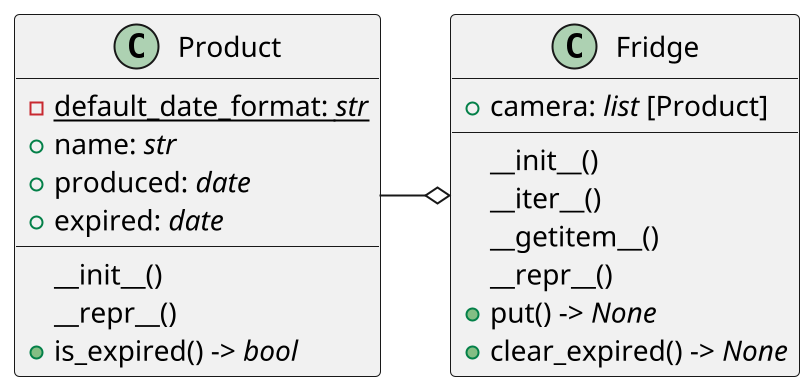 @startuml

scale 2
class Product {
    -{static}default_date_format: <i>str</i>
    +name: <i>str</i>
    +produced: <i>date</i>
    +expired: <i>date</i>
    __init__()
    __repr__()
    +is_expired() -> <i>bool</i>
}

class Fridge {
    +camera: <i>list</i> [Product]
    __init__()
    __iter__()
    __getitem__()
    __repr__()
    +put() -> <i>None</i>
    +clear_expired() -> <i>None</i>
}

Product -right-o Fridge

@enduml
